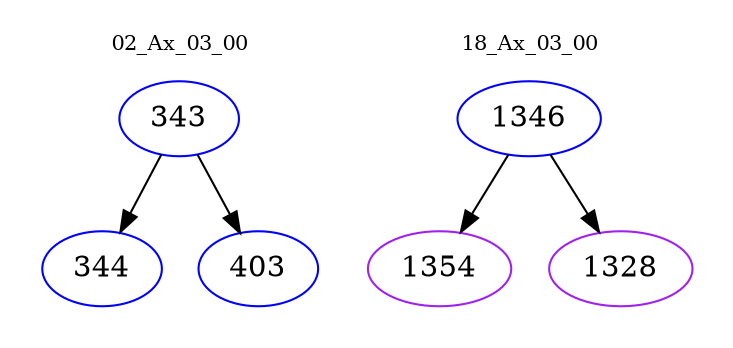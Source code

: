 digraph{
subgraph cluster_0 {
color = white
label = "02_Ax_03_00";
fontsize=10;
T0_343 [label="343", color="blue"]
T0_343 -> T0_344 [color="black"]
T0_344 [label="344", color="blue"]
T0_343 -> T0_403 [color="black"]
T0_403 [label="403", color="blue"]
}
subgraph cluster_1 {
color = white
label = "18_Ax_03_00";
fontsize=10;
T1_1346 [label="1346", color="blue"]
T1_1346 -> T1_1354 [color="black"]
T1_1354 [label="1354", color="purple"]
T1_1346 -> T1_1328 [color="black"]
T1_1328 [label="1328", color="purple"]
}
}
